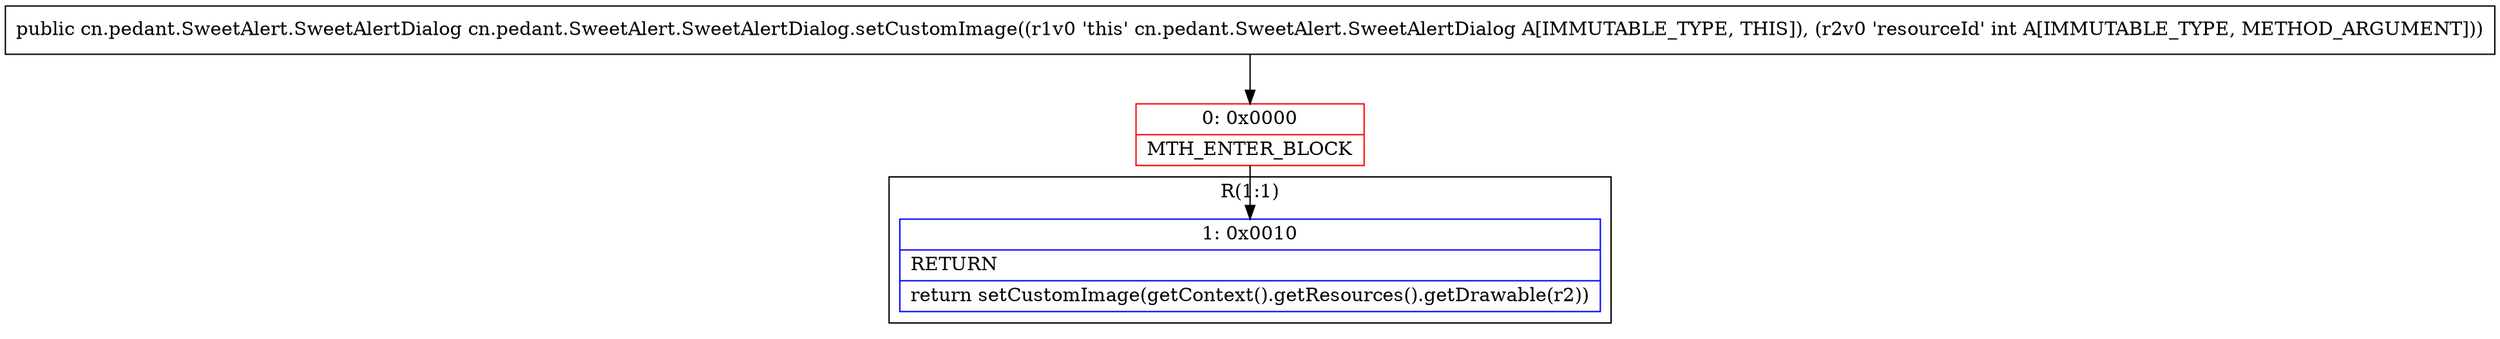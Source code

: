 digraph "CFG forcn.pedant.SweetAlert.SweetAlertDialog.setCustomImage(I)Lcn\/pedant\/SweetAlert\/SweetAlertDialog;" {
subgraph cluster_Region_1878704959 {
label = "R(1:1)";
node [shape=record,color=blue];
Node_1 [shape=record,label="{1\:\ 0x0010|RETURN\l|return setCustomImage(getContext().getResources().getDrawable(r2))\l}"];
}
Node_0 [shape=record,color=red,label="{0\:\ 0x0000|MTH_ENTER_BLOCK\l}"];
MethodNode[shape=record,label="{public cn.pedant.SweetAlert.SweetAlertDialog cn.pedant.SweetAlert.SweetAlertDialog.setCustomImage((r1v0 'this' cn.pedant.SweetAlert.SweetAlertDialog A[IMMUTABLE_TYPE, THIS]), (r2v0 'resourceId' int A[IMMUTABLE_TYPE, METHOD_ARGUMENT])) }"];
MethodNode -> Node_0;
Node_0 -> Node_1;
}

